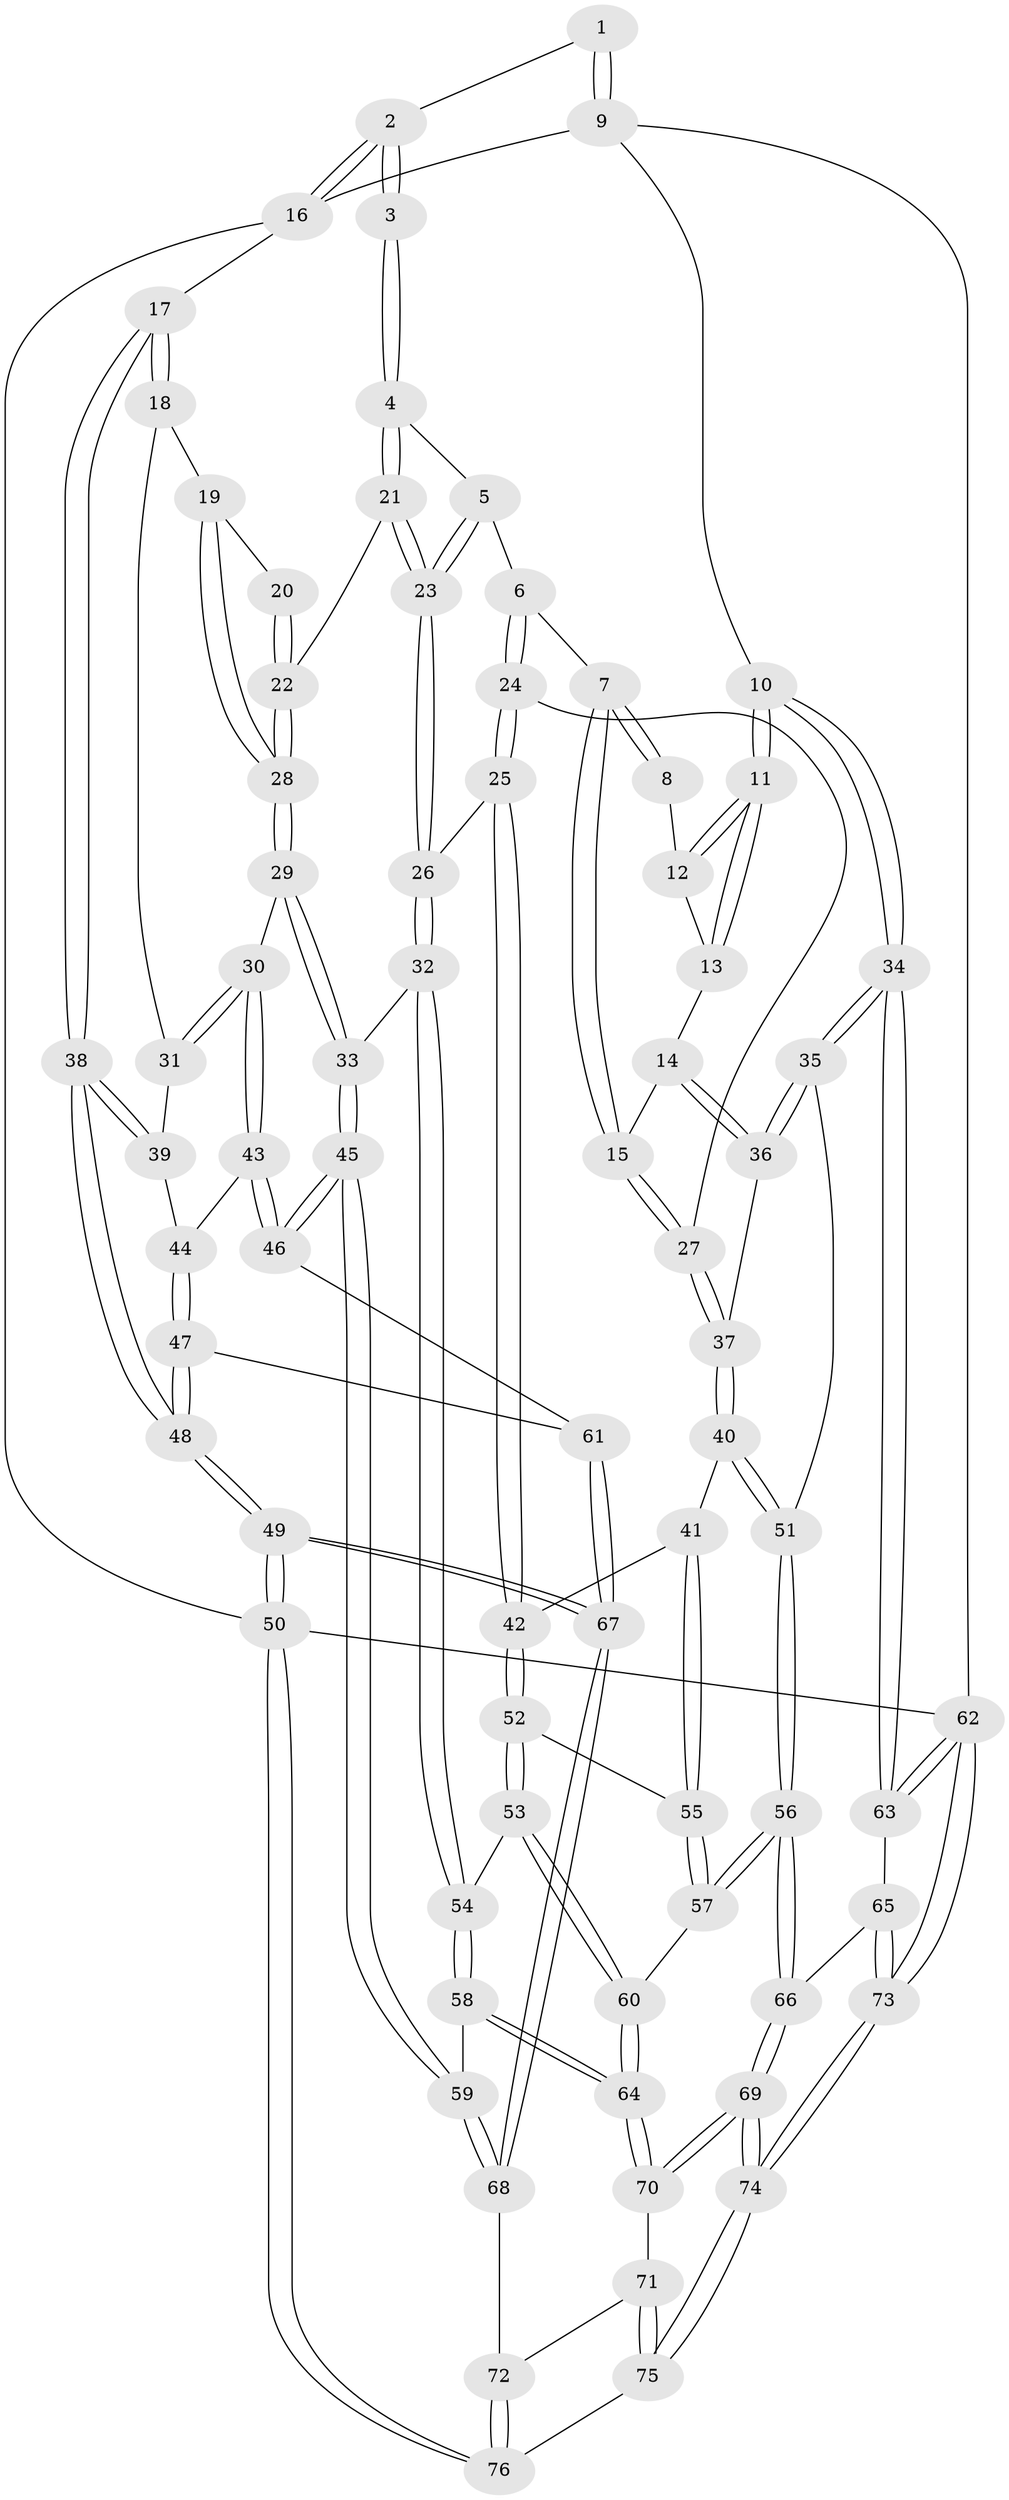 // coarse degree distribution, {4: 0.46511627906976744, 3: 0.20930232558139536, 5: 0.23255813953488372, 7: 0.023255813953488372, 2: 0.023255813953488372, 6: 0.046511627906976744}
// Generated by graph-tools (version 1.1) at 2025/24/03/03/25 07:24:31]
// undirected, 76 vertices, 187 edges
graph export_dot {
graph [start="1"]
  node [color=gray90,style=filled];
  1 [pos="+0.8397713463286689+0"];
  2 [pos="+0.48638037934293343+0"];
  3 [pos="+0.4868262758139582+0"];
  4 [pos="+0.5095076585466639+0"];
  5 [pos="+0.5461455208658054+0"];
  6 [pos="+0.5901265828586935+0.01573840217155295"];
  7 [pos="+0.6793465766724104+0.10812890944173713"];
  8 [pos="+0.8308353050936874+0"];
  9 [pos="+1+0"];
  10 [pos="+1+0.11851562343940224"];
  11 [pos="+1+0.12773825644733017"];
  12 [pos="+0.8430373087263578+0.017799267250096423"];
  13 [pos="+0.8172606260495497+0.18130279491703835"];
  14 [pos="+0.8082964726239533+0.1852801165439239"];
  15 [pos="+0.7316679845552964+0.19335611849032663"];
  16 [pos="+0+0"];
  17 [pos="+0+0"];
  18 [pos="+0.1337489785382565+0.13910802350730428"];
  19 [pos="+0.13527062011066876+0.13950364075469093"];
  20 [pos="+0.30538466320300134+0.053720680525215544"];
  21 [pos="+0.34741839237215977+0.21296566749239562"];
  22 [pos="+0.32581029895379615+0.21100483147616597"];
  23 [pos="+0.45271177903709264+0.26696206599993233"];
  24 [pos="+0.5421083643813286+0.29710929421951576"];
  25 [pos="+0.5030801001211143+0.3180575451679307"];
  26 [pos="+0.47741200005612733+0.3139079199977741"];
  27 [pos="+0.7169640951122861+0.22558680701656345"];
  28 [pos="+0.25727055122749254+0.23510615162508783"];
  29 [pos="+0.25119135576343854+0.27652245554435473"];
  30 [pos="+0.18497285876776107+0.35330937288629183"];
  31 [pos="+0.11906517589963828+0.31443935113640237"];
  32 [pos="+0.4191741108781364+0.38103583664839236"];
  33 [pos="+0.36398288403391793+0.41206991042014784"];
  34 [pos="+1+0.4502868502721757"];
  35 [pos="+0.998929256790192+0.4367531743050741"];
  36 [pos="+0.9090951174921341+0.3636915553991225"];
  37 [pos="+0.7336170121228588+0.32995910042778137"];
  38 [pos="+0+0.26929172637600335"];
  39 [pos="+0.023650952311990082+0.33829112107192516"];
  40 [pos="+0.7284814722221636+0.36208865542112173"];
  41 [pos="+0.6728270981089328+0.4104278429395293"];
  42 [pos="+0.5644112151017394+0.3935630871728323"];
  43 [pos="+0.18687159254175503+0.45085691302389497"];
  44 [pos="+0.06736679185052742+0.38999656303984737"];
  45 [pos="+0.27672689415479335+0.5368315342670593"];
  46 [pos="+0.2068160550677018+0.5051140355144189"];
  47 [pos="+0.035080172190155835+0.5154862878106528"];
  48 [pos="+0+0.473905761132421"];
  49 [pos="+0+1"];
  50 [pos="+0+1"];
  51 [pos="+0.8313976732265035+0.48674059656102037"];
  52 [pos="+0.5600478076202083+0.48954015142759744"];
  53 [pos="+0.5377510528498087+0.527430137880609"];
  54 [pos="+0.5129686206476505+0.5341143274919737"];
  55 [pos="+0.6716273737392543+0.48473437304070144"];
  56 [pos="+0.74820967067204+0.5923447383912891"];
  57 [pos="+0.72118365431956+0.5760068938162248"];
  58 [pos="+0.4253421178249156+0.614262620491123"];
  59 [pos="+0.3055507304663126+0.5960917809147304"];
  60 [pos="+0.6026738473139549+0.5771891586965512"];
  61 [pos="+0.09889992372577672+0.5394188108387521"];
  62 [pos="+1+1"];
  63 [pos="+1+0.5068214075320059"];
  64 [pos="+0.5377673546690919+0.7407577492230525"];
  65 [pos="+0.8315400022885867+0.7380660895989967"];
  66 [pos="+0.7741282952646478+0.7147214937446417"];
  67 [pos="+0.0025828852140088662+0.8677834377685224"];
  68 [pos="+0.23048826131576775+0.8005307848056413"];
  69 [pos="+0.6112790428005981+0.8049691494790852"];
  70 [pos="+0.5602285268349037+0.7890205512032725"];
  71 [pos="+0.48310296041892165+0.831867526925235"];
  72 [pos="+0.32948151249718316+0.8655387947192569"];
  73 [pos="+1+1"];
  74 [pos="+0.7105774521341274+1"];
  75 [pos="+0.4953332049474516+1"];
  76 [pos="+0.3826553256890689+1"];
  1 -- 2;
  1 -- 9;
  1 -- 9;
  2 -- 3;
  2 -- 3;
  2 -- 16;
  2 -- 16;
  3 -- 4;
  3 -- 4;
  4 -- 5;
  4 -- 21;
  4 -- 21;
  5 -- 6;
  5 -- 23;
  5 -- 23;
  6 -- 7;
  6 -- 24;
  6 -- 24;
  7 -- 8;
  7 -- 8;
  7 -- 15;
  7 -- 15;
  8 -- 12;
  9 -- 10;
  9 -- 16;
  9 -- 62;
  10 -- 11;
  10 -- 11;
  10 -- 34;
  10 -- 34;
  11 -- 12;
  11 -- 12;
  11 -- 13;
  11 -- 13;
  12 -- 13;
  13 -- 14;
  14 -- 15;
  14 -- 36;
  14 -- 36;
  15 -- 27;
  15 -- 27;
  16 -- 17;
  16 -- 50;
  17 -- 18;
  17 -- 18;
  17 -- 38;
  17 -- 38;
  18 -- 19;
  18 -- 31;
  19 -- 20;
  19 -- 28;
  19 -- 28;
  20 -- 22;
  20 -- 22;
  21 -- 22;
  21 -- 23;
  21 -- 23;
  22 -- 28;
  22 -- 28;
  23 -- 26;
  23 -- 26;
  24 -- 25;
  24 -- 25;
  24 -- 27;
  25 -- 26;
  25 -- 42;
  25 -- 42;
  26 -- 32;
  26 -- 32;
  27 -- 37;
  27 -- 37;
  28 -- 29;
  28 -- 29;
  29 -- 30;
  29 -- 33;
  29 -- 33;
  30 -- 31;
  30 -- 31;
  30 -- 43;
  30 -- 43;
  31 -- 39;
  32 -- 33;
  32 -- 54;
  32 -- 54;
  33 -- 45;
  33 -- 45;
  34 -- 35;
  34 -- 35;
  34 -- 63;
  34 -- 63;
  35 -- 36;
  35 -- 36;
  35 -- 51;
  36 -- 37;
  37 -- 40;
  37 -- 40;
  38 -- 39;
  38 -- 39;
  38 -- 48;
  38 -- 48;
  39 -- 44;
  40 -- 41;
  40 -- 51;
  40 -- 51;
  41 -- 42;
  41 -- 55;
  41 -- 55;
  42 -- 52;
  42 -- 52;
  43 -- 44;
  43 -- 46;
  43 -- 46;
  44 -- 47;
  44 -- 47;
  45 -- 46;
  45 -- 46;
  45 -- 59;
  45 -- 59;
  46 -- 61;
  47 -- 48;
  47 -- 48;
  47 -- 61;
  48 -- 49;
  48 -- 49;
  49 -- 50;
  49 -- 50;
  49 -- 67;
  49 -- 67;
  50 -- 76;
  50 -- 76;
  50 -- 62;
  51 -- 56;
  51 -- 56;
  52 -- 53;
  52 -- 53;
  52 -- 55;
  53 -- 54;
  53 -- 60;
  53 -- 60;
  54 -- 58;
  54 -- 58;
  55 -- 57;
  55 -- 57;
  56 -- 57;
  56 -- 57;
  56 -- 66;
  56 -- 66;
  57 -- 60;
  58 -- 59;
  58 -- 64;
  58 -- 64;
  59 -- 68;
  59 -- 68;
  60 -- 64;
  60 -- 64;
  61 -- 67;
  61 -- 67;
  62 -- 63;
  62 -- 63;
  62 -- 73;
  62 -- 73;
  63 -- 65;
  64 -- 70;
  64 -- 70;
  65 -- 66;
  65 -- 73;
  65 -- 73;
  66 -- 69;
  66 -- 69;
  67 -- 68;
  67 -- 68;
  68 -- 72;
  69 -- 70;
  69 -- 70;
  69 -- 74;
  69 -- 74;
  70 -- 71;
  71 -- 72;
  71 -- 75;
  71 -- 75;
  72 -- 76;
  72 -- 76;
  73 -- 74;
  73 -- 74;
  74 -- 75;
  74 -- 75;
  75 -- 76;
}
